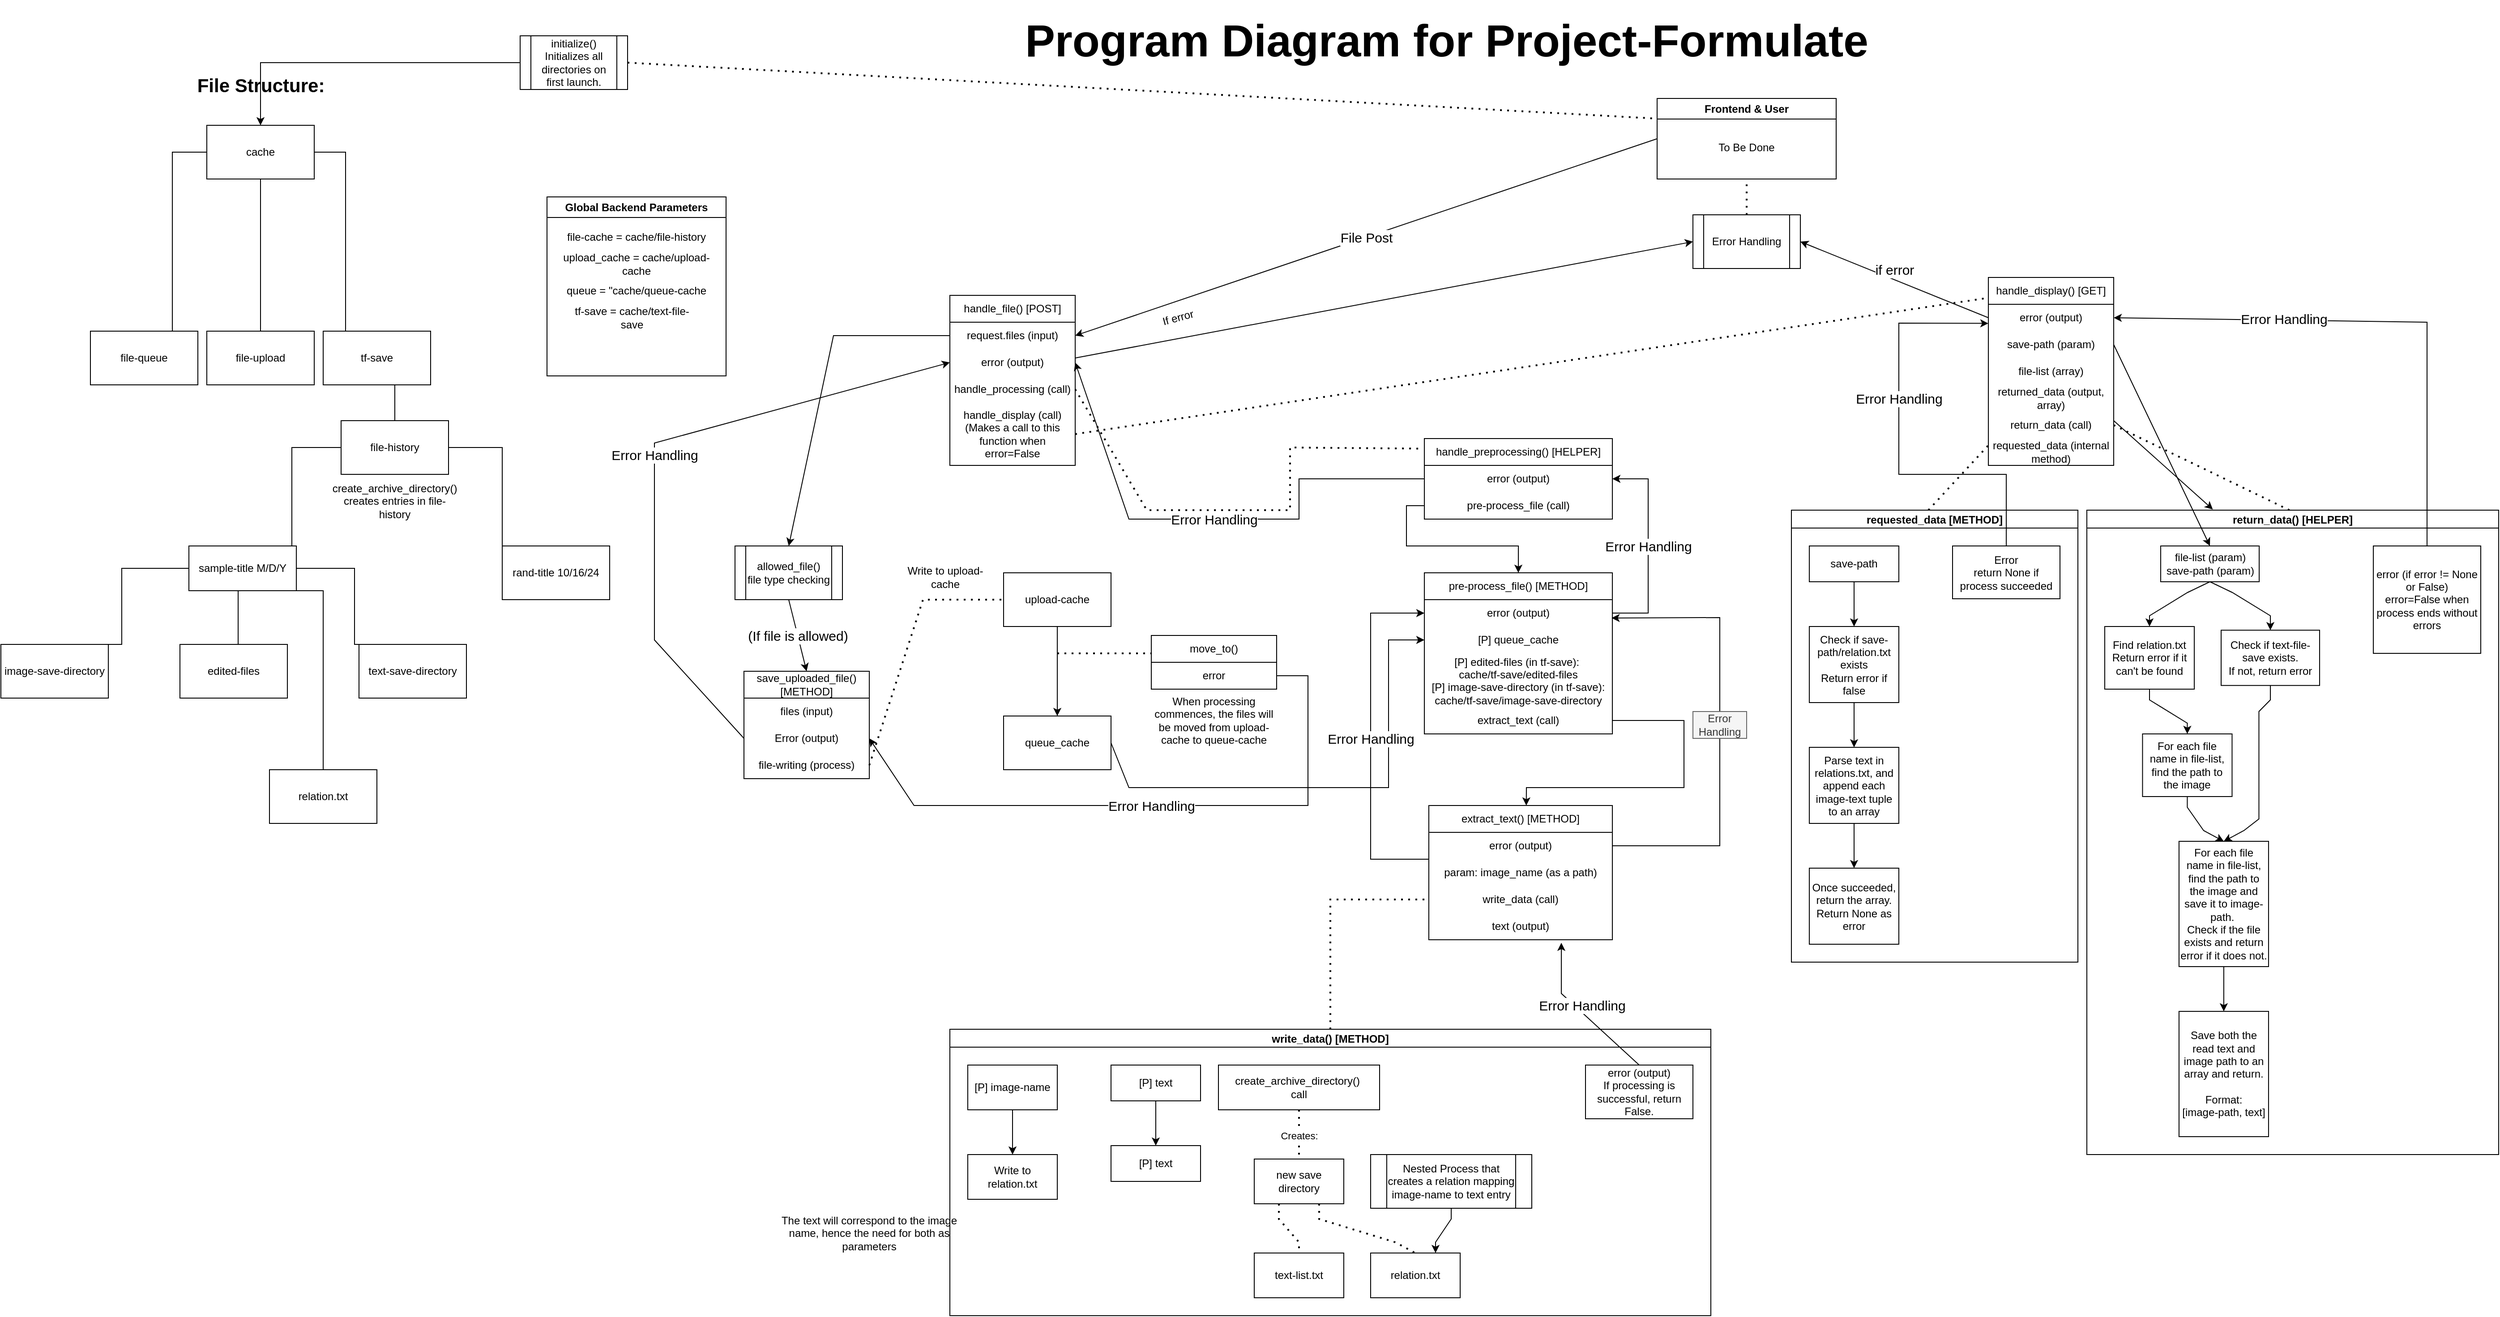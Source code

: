<mxfile version="24.7.17">
  <diagram name="Page-1" id="OKoSd6tLzu933onekmis">
    <mxGraphModel dx="2897" dy="659" grid="1" gridSize="10" guides="1" tooltips="1" connect="1" arrows="1" fold="1" page="1" pageScale="1" pageWidth="1920" pageHeight="1200" math="0" shadow="0">
      <root>
        <mxCell id="0" />
        <mxCell id="1" parent="0" />
        <mxCell id="W87RI8gLV-Hc2PDUYZC1-2" value="handle_file() [POST]" style="swimlane;fontStyle=0;childLayout=stackLayout;horizontal=1;startSize=30;horizontalStack=0;resizeParent=1;resizeParentMax=0;resizeLast=0;collapsible=1;marginBottom=0;whiteSpace=wrap;html=1;" parent="1" vertex="1">
          <mxGeometry x="520" y="370" width="140" height="190" as="geometry" />
        </mxCell>
        <mxCell id="W87RI8gLV-Hc2PDUYZC1-3" value="request.files (input)" style="text;strokeColor=none;fillColor=none;align=center;verticalAlign=middle;spacingLeft=4;spacingRight=4;overflow=hidden;points=[[0,0.5],[1,0.5]];portConstraint=eastwest;rotatable=0;whiteSpace=wrap;html=1;" parent="W87RI8gLV-Hc2PDUYZC1-2" vertex="1">
          <mxGeometry y="30" width="140" height="30" as="geometry" />
        </mxCell>
        <mxCell id="W87RI8gLV-Hc2PDUYZC1-4" value="error (output)" style="text;strokeColor=none;fillColor=none;align=center;verticalAlign=middle;spacingLeft=4;spacingRight=4;overflow=hidden;points=[[0,0.5],[1,0.5]];portConstraint=eastwest;rotatable=0;whiteSpace=wrap;html=1;" parent="W87RI8gLV-Hc2PDUYZC1-2" vertex="1">
          <mxGeometry y="60" width="140" height="30" as="geometry" />
        </mxCell>
        <mxCell id="W87RI8gLV-Hc2PDUYZC1-70" value="handle_processing (call)" style="text;html=1;align=center;verticalAlign=middle;whiteSpace=wrap;rounded=0;" parent="W87RI8gLV-Hc2PDUYZC1-2" vertex="1">
          <mxGeometry y="90" width="140" height="30" as="geometry" />
        </mxCell>
        <mxCell id="ZLIS8xJZUZ-bMLtUGgJW-80" value="handle_display (call)&lt;div&gt;(Makes a call to this function when error=False&lt;/div&gt;" style="text;html=1;align=center;verticalAlign=middle;whiteSpace=wrap;rounded=0;" vertex="1" parent="W87RI8gLV-Hc2PDUYZC1-2">
          <mxGeometry y="120" width="140" height="70" as="geometry" />
        </mxCell>
        <mxCell id="W87RI8gLV-Hc2PDUYZC1-22" value="Frontend &amp;amp; User" style="swimlane;whiteSpace=wrap;html=1;" parent="1" vertex="1">
          <mxGeometry x="1310" y="150" width="200" height="90" as="geometry" />
        </mxCell>
        <mxCell id="W87RI8gLV-Hc2PDUYZC1-25" value="To Be Done" style="text;html=1;align=center;verticalAlign=middle;whiteSpace=wrap;rounded=0;" parent="W87RI8gLV-Hc2PDUYZC1-22" vertex="1">
          <mxGeometry x="20" y="40" width="160" height="30" as="geometry" />
        </mxCell>
        <mxCell id="W87RI8gLV-Hc2PDUYZC1-28" value="save_uploaded_file() [METHOD]" style="swimlane;fontStyle=0;childLayout=stackLayout;horizontal=1;startSize=30;horizontalStack=0;resizeParent=1;resizeParentMax=0;resizeLast=0;collapsible=1;marginBottom=0;whiteSpace=wrap;html=1;" parent="1" vertex="1">
          <mxGeometry x="290" y="790" width="140" height="120" as="geometry" />
        </mxCell>
        <mxCell id="W87RI8gLV-Hc2PDUYZC1-29" value="files (input)" style="text;strokeColor=none;fillColor=none;align=center;verticalAlign=middle;spacingLeft=4;spacingRight=4;overflow=hidden;points=[[0,0.5],[1,0.5]];portConstraint=eastwest;rotatable=0;whiteSpace=wrap;html=1;" parent="W87RI8gLV-Hc2PDUYZC1-28" vertex="1">
          <mxGeometry y="30" width="140" height="30" as="geometry" />
        </mxCell>
        <mxCell id="W87RI8gLV-Hc2PDUYZC1-62" value="Error (output)" style="text;html=1;align=center;verticalAlign=middle;whiteSpace=wrap;rounded=0;" parent="W87RI8gLV-Hc2PDUYZC1-28" vertex="1">
          <mxGeometry y="60" width="140" height="30" as="geometry" />
        </mxCell>
        <mxCell id="W87RI8gLV-Hc2PDUYZC1-63" value="file-writing (process)" style="text;html=1;align=center;verticalAlign=middle;whiteSpace=wrap;rounded=0;" parent="W87RI8gLV-Hc2PDUYZC1-28" vertex="1">
          <mxGeometry y="90" width="140" height="30" as="geometry" />
        </mxCell>
        <mxCell id="W87RI8gLV-Hc2PDUYZC1-38" value="Global Backend Parameters" style="swimlane;whiteSpace=wrap;html=1;" parent="1" vertex="1">
          <mxGeometry x="70" y="260" width="200" height="200" as="geometry" />
        </mxCell>
        <mxCell id="W87RI8gLV-Hc2PDUYZC1-39" value="file-cache = cache/file-history" style="text;html=1;align=center;verticalAlign=middle;whiteSpace=wrap;rounded=0;" parent="W87RI8gLV-Hc2PDUYZC1-38" vertex="1">
          <mxGeometry x="20" y="30" width="160" height="30" as="geometry" />
        </mxCell>
        <mxCell id="W87RI8gLV-Hc2PDUYZC1-40" value="upload_cache = cache/upload-cache" style="text;html=1;align=center;verticalAlign=middle;whiteSpace=wrap;rounded=0;" parent="W87RI8gLV-Hc2PDUYZC1-38" vertex="1">
          <mxGeometry x="10" y="60" width="180" height="30" as="geometry" />
        </mxCell>
        <mxCell id="W87RI8gLV-Hc2PDUYZC1-41" value="queue = &quot;cache/queue-cache" style="text;html=1;align=center;verticalAlign=middle;whiteSpace=wrap;rounded=0;" parent="W87RI8gLV-Hc2PDUYZC1-38" vertex="1">
          <mxGeometry x="20" y="90" width="160" height="30" as="geometry" />
        </mxCell>
        <mxCell id="W87RI8gLV-Hc2PDUYZC1-42" value="tf-save = cache/text-file-save" style="text;html=1;align=center;verticalAlign=middle;whiteSpace=wrap;rounded=0;" parent="W87RI8gLV-Hc2PDUYZC1-38" vertex="1">
          <mxGeometry x="20" y="120" width="150" height="30" as="geometry" />
        </mxCell>
        <mxCell id="W87RI8gLV-Hc2PDUYZC1-49" value="Error Handling" style="shape=process;whiteSpace=wrap;html=1;backgroundOutline=1;" parent="1" vertex="1">
          <mxGeometry x="1350" y="280" width="120" height="60" as="geometry" />
        </mxCell>
        <mxCell id="W87RI8gLV-Hc2PDUYZC1-53" value="" style="endArrow=none;dashed=1;html=1;dashPattern=1 3;strokeWidth=2;rounded=0;exitX=0.5;exitY=0;exitDx=0;exitDy=0;entryX=0.5;entryY=1;entryDx=0;entryDy=0;" parent="1" source="W87RI8gLV-Hc2PDUYZC1-49" edge="1" target="W87RI8gLV-Hc2PDUYZC1-22">
          <mxGeometry width="50" height="50" relative="1" as="geometry">
            <mxPoint x="550" y="350" as="sourcePoint" />
            <mxPoint x="555" y="290" as="targetPoint" />
          </mxGeometry>
        </mxCell>
        <UserObject label="upload-cache" treeRoot="1" id="W87RI8gLV-Hc2PDUYZC1-59">
          <mxCell style="whiteSpace=wrap;html=1;align=center;treeFolding=1;treeMoving=1;newEdgeStyle={&quot;edgeStyle&quot;:&quot;elbowEdgeStyle&quot;,&quot;startArrow&quot;:&quot;none&quot;,&quot;endArrow&quot;:&quot;none&quot;};" parent="1" vertex="1">
            <mxGeometry x="580" y="680" width="120" height="60" as="geometry" />
          </mxCell>
        </UserObject>
        <mxCell id="W87RI8gLV-Hc2PDUYZC1-65" value="" style="endArrow=none;dashed=1;html=1;dashPattern=1 3;strokeWidth=2;rounded=0;exitX=1;exitY=0.5;exitDx=0;exitDy=0;entryX=0;entryY=0.5;entryDx=0;entryDy=0;" parent="1" source="W87RI8gLV-Hc2PDUYZC1-63" target="W87RI8gLV-Hc2PDUYZC1-59" edge="1">
          <mxGeometry width="50" height="50" relative="1" as="geometry">
            <mxPoint x="490" y="630" as="sourcePoint" />
            <mxPoint x="540" y="580" as="targetPoint" />
            <Array as="points">
              <mxPoint x="490" y="710" />
            </Array>
          </mxGeometry>
        </mxCell>
        <mxCell id="W87RI8gLV-Hc2PDUYZC1-67" value="" style="endArrow=classic;html=1;rounded=0;entryX=0;entryY=0.5;entryDx=0;entryDy=0;exitX=0;exitY=0.5;exitDx=0;exitDy=0;" parent="1" source="W87RI8gLV-Hc2PDUYZC1-62" target="W87RI8gLV-Hc2PDUYZC1-4" edge="1">
          <mxGeometry relative="1" as="geometry">
            <mxPoint x="120" y="770" as="sourcePoint" />
            <mxPoint x="280" y="770" as="targetPoint" />
            <Array as="points">
              <mxPoint x="190" y="755" />
              <mxPoint x="190" y="650" />
              <mxPoint x="190" y="535" />
            </Array>
          </mxGeometry>
        </mxCell>
        <mxCell id="W87RI8gLV-Hc2PDUYZC1-68" value="&lt;font style=&quot;font-size: 15px;&quot;&gt;Error Handling&lt;/font&gt;" style="edgeLabel;resizable=0;html=1;;align=center;verticalAlign=middle;" parent="W87RI8gLV-Hc2PDUYZC1-67" connectable="0" vertex="1">
          <mxGeometry relative="1" as="geometry" />
        </mxCell>
        <mxCell id="W87RI8gLV-Hc2PDUYZC1-71" value="" style="endArrow=none;dashed=1;html=1;dashPattern=1 3;strokeWidth=2;rounded=0;entryX=0;entryY=0.25;entryDx=0;entryDy=0;exitX=1;exitY=0.5;exitDx=0;exitDy=0;" parent="1" source="W87RI8gLV-Hc2PDUYZC1-72" target="W87RI8gLV-Hc2PDUYZC1-22" edge="1">
          <mxGeometry width="50" height="50" relative="1" as="geometry">
            <mxPoint x="340" y="190" as="sourcePoint" />
            <mxPoint x="455" y="170" as="targetPoint" />
          </mxGeometry>
        </mxCell>
        <mxCell id="ZLIS8xJZUZ-bMLtUGgJW-4" style="edgeStyle=orthogonalEdgeStyle;rounded=0;orthogonalLoop=1;jettySize=auto;html=1;exitX=0;exitY=0.5;exitDx=0;exitDy=0;entryX=0.5;entryY=0;entryDx=0;entryDy=0;" edge="1" parent="1" source="W87RI8gLV-Hc2PDUYZC1-72" target="oHJjCsBVPUf1ZacrA_TA-82">
          <mxGeometry relative="1" as="geometry" />
        </mxCell>
        <mxCell id="W87RI8gLV-Hc2PDUYZC1-72" value="initialize()&lt;div&gt;Initializes all directories on first launch.&lt;/div&gt;" style="shape=process;whiteSpace=wrap;html=1;backgroundOutline=1;" parent="1" vertex="1">
          <mxGeometry x="40" y="80" width="120" height="60" as="geometry" />
        </mxCell>
        <mxCell id="oHJjCsBVPUf1ZacrA_TA-1" value="allowed_file()&lt;div&gt;file type checking&lt;/div&gt;" style="shape=process;whiteSpace=wrap;html=1;backgroundOutline=1;" parent="1" vertex="1">
          <mxGeometry x="280" y="650" width="120" height="60" as="geometry" />
        </mxCell>
        <mxCell id="oHJjCsBVPUf1ZacrA_TA-2" value="" style="endArrow=classic;html=1;rounded=0;exitX=0.5;exitY=1;exitDx=0;exitDy=0;entryX=0.5;entryY=0;entryDx=0;entryDy=0;" parent="1" source="oHJjCsBVPUf1ZacrA_TA-1" target="W87RI8gLV-Hc2PDUYZC1-28" edge="1">
          <mxGeometry relative="1" as="geometry">
            <mxPoint x="310" y="740" as="sourcePoint" />
            <mxPoint x="410" y="740" as="targetPoint" />
          </mxGeometry>
        </mxCell>
        <mxCell id="oHJjCsBVPUf1ZacrA_TA-3" value="&lt;font style=&quot;font-size: 15px;&quot;&gt;(If file is allowed)&lt;/font&gt;" style="edgeLabel;resizable=0;html=1;;align=center;verticalAlign=middle;" parent="oHJjCsBVPUf1ZacrA_TA-2" connectable="0" vertex="1">
          <mxGeometry relative="1" as="geometry" />
        </mxCell>
        <mxCell id="oHJjCsBVPUf1ZacrA_TA-5" value="Write to upload-cache" style="text;html=1;align=center;verticalAlign=middle;whiteSpace=wrap;rounded=0;" parent="1" vertex="1">
          <mxGeometry x="460" y="670" width="110" height="30" as="geometry" />
        </mxCell>
        <UserObject label="queue_cache" treeRoot="1" id="oHJjCsBVPUf1ZacrA_TA-15">
          <mxCell style="whiteSpace=wrap;html=1;align=center;treeFolding=1;treeMoving=1;newEdgeStyle={&quot;edgeStyle&quot;:&quot;elbowEdgeStyle&quot;,&quot;startArrow&quot;:&quot;none&quot;,&quot;endArrow&quot;:&quot;none&quot;};" parent="1" vertex="1">
            <mxGeometry x="580" y="840" width="120" height="60" as="geometry" />
          </mxCell>
        </UserObject>
        <mxCell id="oHJjCsBVPUf1ZacrA_TA-18" value="When processing commences, the files will be moved from upload-cache to queue-cache" style="text;html=1;align=center;verticalAlign=middle;whiteSpace=wrap;rounded=0;" parent="1" vertex="1">
          <mxGeometry x="740" y="830" width="150" height="30" as="geometry" />
        </mxCell>
        <mxCell id="oHJjCsBVPUf1ZacrA_TA-21" value="" style="endArrow=classic;html=1;rounded=0;entryX=0.5;entryY=0;entryDx=0;entryDy=0;exitX=0.5;exitY=1;exitDx=0;exitDy=0;" parent="1" source="W87RI8gLV-Hc2PDUYZC1-59" target="oHJjCsBVPUf1ZacrA_TA-15" edge="1">
          <mxGeometry width="50" height="50" relative="1" as="geometry">
            <mxPoint x="540" y="810" as="sourcePoint" />
            <mxPoint x="590" y="760" as="targetPoint" />
          </mxGeometry>
        </mxCell>
        <mxCell id="oHJjCsBVPUf1ZacrA_TA-22" value="move_to()" style="swimlane;fontStyle=0;childLayout=stackLayout;horizontal=1;startSize=30;horizontalStack=0;resizeParent=1;resizeParentMax=0;resizeLast=0;collapsible=1;marginBottom=0;whiteSpace=wrap;html=1;" parent="1" vertex="1">
          <mxGeometry x="745" y="750" width="140" height="60" as="geometry" />
        </mxCell>
        <mxCell id="oHJjCsBVPUf1ZacrA_TA-23" value="error" style="text;strokeColor=none;fillColor=none;align=center;verticalAlign=middle;spacingLeft=4;spacingRight=4;overflow=hidden;points=[[0,0.5],[1,0.5]];portConstraint=eastwest;rotatable=0;whiteSpace=wrap;html=1;" parent="oHJjCsBVPUf1ZacrA_TA-22" vertex="1">
          <mxGeometry y="30" width="140" height="30" as="geometry" />
        </mxCell>
        <mxCell id="oHJjCsBVPUf1ZacrA_TA-30" value="" style="endArrow=none;dashed=1;html=1;dashPattern=1 3;strokeWidth=2;rounded=0;entryX=0;entryY=0.5;entryDx=0;entryDy=0;" parent="1" edge="1">
          <mxGeometry width="50" height="50" relative="1" as="geometry">
            <mxPoint x="640" y="770" as="sourcePoint" />
            <mxPoint x="745" y="770" as="targetPoint" />
          </mxGeometry>
        </mxCell>
        <mxCell id="oHJjCsBVPUf1ZacrA_TA-32" value="" style="endArrow=classic;html=1;rounded=0;exitX=1;exitY=0.5;exitDx=0;exitDy=0;entryX=1;entryY=0.5;entryDx=0;entryDy=0;" parent="1" source="oHJjCsBVPUf1ZacrA_TA-23" target="W87RI8gLV-Hc2PDUYZC1-62" edge="1">
          <mxGeometry relative="1" as="geometry">
            <mxPoint x="900" y="790" as="sourcePoint" />
            <mxPoint x="1000" y="790" as="targetPoint" />
            <Array as="points">
              <mxPoint x="920" y="795" />
              <mxPoint x="920" y="940" />
              <mxPoint x="480" y="940" />
            </Array>
          </mxGeometry>
        </mxCell>
        <mxCell id="oHJjCsBVPUf1ZacrA_TA-33" value="&lt;font style=&quot;font-size: 15px;&quot;&gt;Error Handling&lt;/font&gt;" style="edgeLabel;resizable=0;html=1;;align=center;verticalAlign=middle;" parent="oHJjCsBVPUf1ZacrA_TA-32" connectable="0" vertex="1">
          <mxGeometry relative="1" as="geometry" />
        </mxCell>
        <mxCell id="oHJjCsBVPUf1ZacrA_TA-35" value="handle_preprocessing() [HELPER]" style="swimlane;fontStyle=0;childLayout=stackLayout;horizontal=1;startSize=30;horizontalStack=0;resizeParent=1;resizeParentMax=0;resizeLast=0;collapsible=1;marginBottom=0;whiteSpace=wrap;html=1;" parent="1" vertex="1">
          <mxGeometry x="1050" y="530" width="210" height="90" as="geometry">
            <mxRectangle x="1050" y="530" width="220" height="30" as="alternateBounds" />
          </mxGeometry>
        </mxCell>
        <mxCell id="oHJjCsBVPUf1ZacrA_TA-36" value="error (output)" style="text;strokeColor=none;fillColor=none;align=center;verticalAlign=middle;spacingLeft=4;spacingRight=4;overflow=hidden;points=[[0,0.5],[1,0.5]];portConstraint=eastwest;rotatable=0;whiteSpace=wrap;html=1;" parent="oHJjCsBVPUf1ZacrA_TA-35" vertex="1">
          <mxGeometry y="30" width="210" height="30" as="geometry" />
        </mxCell>
        <mxCell id="oHJjCsBVPUf1ZacrA_TA-37" value="pre-process_file (call)" style="text;strokeColor=none;fillColor=none;align=center;verticalAlign=middle;spacingLeft=4;spacingRight=4;overflow=hidden;points=[[0,0.5],[1,0.5]];portConstraint=eastwest;rotatable=0;whiteSpace=wrap;html=1;" parent="oHJjCsBVPUf1ZacrA_TA-35" vertex="1">
          <mxGeometry y="60" width="210" height="30" as="geometry" />
        </mxCell>
        <mxCell id="oHJjCsBVPUf1ZacrA_TA-39" value="" style="endArrow=none;dashed=1;html=1;dashPattern=1 3;strokeWidth=2;rounded=0;exitX=1;exitY=0.5;exitDx=0;exitDy=0;entryX=-0.01;entryY=0.125;entryDx=0;entryDy=0;entryPerimeter=0;" parent="1" source="W87RI8gLV-Hc2PDUYZC1-70" target="oHJjCsBVPUf1ZacrA_TA-35" edge="1">
          <mxGeometry width="50" height="50" relative="1" as="geometry">
            <mxPoint x="770" y="660" as="sourcePoint" />
            <mxPoint x="820" y="610" as="targetPoint" />
            <Array as="points">
              <mxPoint x="740" y="610" />
              <mxPoint x="900" y="610" />
              <mxPoint x="900" y="540" />
            </Array>
          </mxGeometry>
        </mxCell>
        <mxCell id="oHJjCsBVPUf1ZacrA_TA-40" value="\" style="endArrow=classic;html=1;rounded=0;exitX=0;exitY=0.5;exitDx=0;exitDy=0;entryX=1;entryY=0.5;entryDx=0;entryDy=0;" parent="1" source="oHJjCsBVPUf1ZacrA_TA-36" target="W87RI8gLV-Hc2PDUYZC1-4" edge="1">
          <mxGeometry relative="1" as="geometry">
            <mxPoint x="920" y="490" as="sourcePoint" />
            <mxPoint x="579" y="492" as="targetPoint" />
            <Array as="points">
              <mxPoint x="910" y="575" />
              <mxPoint x="910" y="620" />
              <mxPoint x="720" y="620" />
            </Array>
          </mxGeometry>
        </mxCell>
        <mxCell id="oHJjCsBVPUf1ZacrA_TA-41" value="&lt;font style=&quot;font-size: 15px;&quot;&gt;Error Handling&lt;/font&gt;" style="edgeLabel;resizable=0;html=1;;align=center;verticalAlign=middle;" parent="oHJjCsBVPUf1ZacrA_TA-40" connectable="0" vertex="1">
          <mxGeometry relative="1" as="geometry" />
        </mxCell>
        <mxCell id="oHJjCsBVPUf1ZacrA_TA-42" value="pre-process_file() [METHOD]" style="swimlane;fontStyle=0;childLayout=stackLayout;horizontal=1;startSize=30;horizontalStack=0;resizeParent=1;resizeParentMax=0;resizeLast=0;collapsible=1;marginBottom=0;whiteSpace=wrap;html=1;" parent="1" vertex="1">
          <mxGeometry x="1050" y="680" width="210" height="180" as="geometry" />
        </mxCell>
        <mxCell id="oHJjCsBVPUf1ZacrA_TA-43" value="error (output)" style="text;strokeColor=none;fillColor=none;align=center;verticalAlign=middle;spacingLeft=4;spacingRight=4;overflow=hidden;points=[[0,0.5],[1,0.5]];portConstraint=eastwest;rotatable=0;whiteSpace=wrap;html=1;" parent="oHJjCsBVPUf1ZacrA_TA-42" vertex="1">
          <mxGeometry y="30" width="210" height="30" as="geometry" />
        </mxCell>
        <mxCell id="oHJjCsBVPUf1ZacrA_TA-44" value="[P] queue_cache" style="text;strokeColor=none;fillColor=none;align=center;verticalAlign=middle;spacingLeft=4;spacingRight=4;overflow=hidden;points=[[0,0.5],[1,0.5]];portConstraint=eastwest;rotatable=0;whiteSpace=wrap;html=1;" parent="oHJjCsBVPUf1ZacrA_TA-42" vertex="1">
          <mxGeometry y="60" width="210" height="30" as="geometry" />
        </mxCell>
        <mxCell id="oHJjCsBVPUf1ZacrA_TA-45" value="[P] edited-files (in tf-save):&amp;nbsp;&lt;div&gt;cache/tf-save/edited-files&lt;/div&gt;" style="text;strokeColor=none;fillColor=none;align=center;verticalAlign=middle;spacingLeft=4;spacingRight=4;overflow=hidden;points=[[0,0.5],[1,0.5]];portConstraint=eastwest;rotatable=0;whiteSpace=wrap;html=1;" parent="oHJjCsBVPUf1ZacrA_TA-42" vertex="1">
          <mxGeometry y="90" width="210" height="30" as="geometry" />
        </mxCell>
        <mxCell id="oHJjCsBVPUf1ZacrA_TA-46" value="[P] image-save-directory (in tf-save): cache/tf-save/image-save-directory" style="text;html=1;align=center;verticalAlign=middle;whiteSpace=wrap;rounded=0;" parent="oHJjCsBVPUf1ZacrA_TA-42" vertex="1">
          <mxGeometry y="120" width="210" height="30" as="geometry" />
        </mxCell>
        <mxCell id="oHJjCsBVPUf1ZacrA_TA-94" value="extract_text (call)" style="text;html=1;align=center;verticalAlign=middle;whiteSpace=wrap;rounded=0;" parent="oHJjCsBVPUf1ZacrA_TA-42" vertex="1">
          <mxGeometry y="150" width="210" height="30" as="geometry" />
        </mxCell>
        <mxCell id="oHJjCsBVPUf1ZacrA_TA-48" value="" style="endArrow=classic;html=1;rounded=0;exitX=1;exitY=0.5;exitDx=0;exitDy=0;entryX=1;entryY=0.5;entryDx=0;entryDy=0;" parent="1" source="oHJjCsBVPUf1ZacrA_TA-43" target="oHJjCsBVPUf1ZacrA_TA-36" edge="1">
          <mxGeometry relative="1" as="geometry">
            <mxPoint x="1280" y="730" as="sourcePoint" />
            <mxPoint x="1380" y="730" as="targetPoint" />
            <Array as="points">
              <mxPoint x="1300" y="725" />
              <mxPoint x="1300" y="575" />
            </Array>
          </mxGeometry>
        </mxCell>
        <mxCell id="oHJjCsBVPUf1ZacrA_TA-49" value="&lt;font style=&quot;font-size: 15px;&quot;&gt;Error Handling&lt;/font&gt;" style="edgeLabel;resizable=0;html=1;;align=center;verticalAlign=middle;" parent="oHJjCsBVPUf1ZacrA_TA-48" connectable="0" vertex="1">
          <mxGeometry relative="1" as="geometry" />
        </mxCell>
        <mxCell id="oHJjCsBVPUf1ZacrA_TA-51" style="edgeStyle=orthogonalEdgeStyle;rounded=0;orthogonalLoop=1;jettySize=auto;html=1;entryX=0.5;entryY=0;entryDx=0;entryDy=0;" parent="1" source="oHJjCsBVPUf1ZacrA_TA-37" target="oHJjCsBVPUf1ZacrA_TA-42" edge="1">
          <mxGeometry relative="1" as="geometry" />
        </mxCell>
        <mxCell id="oHJjCsBVPUf1ZacrA_TA-71" style="edgeStyle=elbowEdgeStyle;rounded=0;orthogonalLoop=1;jettySize=auto;html=1;startArrow=none;endArrow=none;entryX=0.5;entryY=0;entryDx=0;entryDy=0;" parent="1" source="oHJjCsBVPUf1ZacrA_TA-53" target="oHJjCsBVPUf1ZacrA_TA-70" edge="1">
          <mxGeometry relative="1" as="geometry" />
        </mxCell>
        <UserObject label="tf-save" treeRoot="1" id="oHJjCsBVPUf1ZacrA_TA-53">
          <mxCell style="whiteSpace=wrap;html=1;align=center;treeFolding=1;treeMoving=1;newEdgeStyle={&quot;edgeStyle&quot;:&quot;elbowEdgeStyle&quot;,&quot;startArrow&quot;:&quot;none&quot;,&quot;endArrow&quot;:&quot;none&quot;};" parent="1" vertex="1">
            <mxGeometry x="-180" y="410" width="120" height="60" as="geometry" />
          </mxCell>
        </UserObject>
        <mxCell id="oHJjCsBVPUf1ZacrA_TA-75" style="edgeStyle=elbowEdgeStyle;rounded=0;orthogonalLoop=1;jettySize=auto;html=1;startArrow=none;endArrow=none;entryX=0.5;entryY=0;entryDx=0;entryDy=0;" parent="1" source="oHJjCsBVPUf1ZacrA_TA-70" target="oHJjCsBVPUf1ZacrA_TA-73" edge="1">
          <mxGeometry relative="1" as="geometry" />
        </mxCell>
        <mxCell id="oHJjCsBVPUf1ZacrA_TA-76" style="edgeStyle=elbowEdgeStyle;rounded=0;orthogonalLoop=1;jettySize=auto;html=1;startArrow=none;endArrow=none;entryX=0.5;entryY=0;entryDx=0;entryDy=0;" parent="1" source="oHJjCsBVPUf1ZacrA_TA-70" target="oHJjCsBVPUf1ZacrA_TA-72" edge="1">
          <mxGeometry relative="1" as="geometry" />
        </mxCell>
        <UserObject label="file-history" treeRoot="1" id="oHJjCsBVPUf1ZacrA_TA-70">
          <mxCell style="whiteSpace=wrap;html=1;align=center;treeFolding=1;treeMoving=1;newEdgeStyle={&quot;edgeStyle&quot;:&quot;elbowEdgeStyle&quot;,&quot;startArrow&quot;:&quot;none&quot;,&quot;endArrow&quot;:&quot;none&quot;};" parent="1" vertex="1">
            <mxGeometry x="-160" y="510" width="120" height="60" as="geometry" />
          </mxCell>
        </UserObject>
        <UserObject label="rand-title 10/16/24" treeRoot="1" id="oHJjCsBVPUf1ZacrA_TA-72">
          <mxCell style="whiteSpace=wrap;html=1;align=center;treeFolding=1;treeMoving=1;newEdgeStyle={&quot;edgeStyle&quot;:&quot;elbowEdgeStyle&quot;,&quot;startArrow&quot;:&quot;none&quot;,&quot;endArrow&quot;:&quot;none&quot;};" parent="1" vertex="1">
            <mxGeometry x="20" y="650" width="120" height="60" as="geometry" />
          </mxCell>
        </UserObject>
        <mxCell id="oHJjCsBVPUf1ZacrA_TA-79" style="edgeStyle=elbowEdgeStyle;rounded=0;orthogonalLoop=1;jettySize=auto;html=1;startArrow=none;endArrow=none;exitX=0.5;exitY=1;exitDx=0;exitDy=0;entryX=0.5;entryY=0;entryDx=0;entryDy=0;" parent="1" source="oHJjCsBVPUf1ZacrA_TA-73" target="oHJjCsBVPUf1ZacrA_TA-74" edge="1">
          <mxGeometry relative="1" as="geometry" />
        </mxCell>
        <mxCell id="oHJjCsBVPUf1ZacrA_TA-80" style="edgeStyle=elbowEdgeStyle;rounded=0;orthogonalLoop=1;jettySize=auto;html=1;startArrow=none;endArrow=none;entryX=0.5;entryY=0;entryDx=0;entryDy=0;" parent="1" source="oHJjCsBVPUf1ZacrA_TA-73" target="oHJjCsBVPUf1ZacrA_TA-77" edge="1">
          <mxGeometry relative="1" as="geometry" />
        </mxCell>
        <mxCell id="oHJjCsBVPUf1ZacrA_TA-81" style="edgeStyle=elbowEdgeStyle;rounded=0;orthogonalLoop=1;jettySize=auto;html=1;startArrow=none;endArrow=none;entryX=0.5;entryY=0;entryDx=0;entryDy=0;" parent="1" source="oHJjCsBVPUf1ZacrA_TA-73" target="oHJjCsBVPUf1ZacrA_TA-78" edge="1">
          <mxGeometry relative="1" as="geometry" />
        </mxCell>
        <mxCell id="ZLIS8xJZUZ-bMLtUGgJW-173" style="edgeStyle=elbowEdgeStyle;rounded=0;orthogonalLoop=1;jettySize=auto;html=1;startArrow=none;endArrow=none;exitX=0.75;exitY=1;exitDx=0;exitDy=0;entryX=0.5;entryY=0;entryDx=0;entryDy=0;" edge="1" parent="1" source="oHJjCsBVPUf1ZacrA_TA-73" target="ZLIS8xJZUZ-bMLtUGgJW-172">
          <mxGeometry relative="1" as="geometry">
            <Array as="points">
              <mxPoint x="-180" y="740" />
            </Array>
          </mxGeometry>
        </mxCell>
        <UserObject label="sample-title M/D/Y" treeRoot="1" id="oHJjCsBVPUf1ZacrA_TA-73">
          <mxCell style="whiteSpace=wrap;html=1;align=center;treeFolding=1;treeMoving=1;newEdgeStyle={&quot;edgeStyle&quot;:&quot;elbowEdgeStyle&quot;,&quot;startArrow&quot;:&quot;none&quot;,&quot;endArrow&quot;:&quot;none&quot;};" parent="1" vertex="1">
            <mxGeometry x="-330" y="650" width="120" height="50" as="geometry" />
          </mxCell>
        </UserObject>
        <UserObject label="edited-files" treeRoot="1" id="oHJjCsBVPUf1ZacrA_TA-74">
          <mxCell style="whiteSpace=wrap;html=1;align=center;treeFolding=1;treeMoving=1;newEdgeStyle={&quot;edgeStyle&quot;:&quot;elbowEdgeStyle&quot;,&quot;startArrow&quot;:&quot;none&quot;,&quot;endArrow&quot;:&quot;none&quot;};" parent="1" vertex="1">
            <mxGeometry x="-340" y="760" width="120" height="60" as="geometry" />
          </mxCell>
        </UserObject>
        <UserObject label="image-save-directory" treeRoot="1" id="oHJjCsBVPUf1ZacrA_TA-77">
          <mxCell style="whiteSpace=wrap;html=1;align=center;treeFolding=1;treeMoving=1;newEdgeStyle={&quot;edgeStyle&quot;:&quot;elbowEdgeStyle&quot;,&quot;startArrow&quot;:&quot;none&quot;,&quot;endArrow&quot;:&quot;none&quot;};" parent="1" vertex="1">
            <mxGeometry x="-540" y="760" width="120" height="60" as="geometry" />
          </mxCell>
        </UserObject>
        <UserObject label="text-save-directory" treeRoot="1" id="oHJjCsBVPUf1ZacrA_TA-78">
          <mxCell style="whiteSpace=wrap;html=1;align=center;treeFolding=1;treeMoving=1;newEdgeStyle={&quot;edgeStyle&quot;:&quot;elbowEdgeStyle&quot;,&quot;startArrow&quot;:&quot;none&quot;,&quot;endArrow&quot;:&quot;none&quot;};" parent="1" vertex="1">
            <mxGeometry x="-140" y="760" width="120" height="60" as="geometry" />
          </mxCell>
        </UserObject>
        <mxCell id="oHJjCsBVPUf1ZacrA_TA-83" style="edgeStyle=elbowEdgeStyle;rounded=0;orthogonalLoop=1;jettySize=auto;html=1;startArrow=none;endArrow=none;entryX=0.5;entryY=0;entryDx=0;entryDy=0;" parent="1" source="oHJjCsBVPUf1ZacrA_TA-82" target="oHJjCsBVPUf1ZacrA_TA-53" edge="1">
          <mxGeometry relative="1" as="geometry" />
        </mxCell>
        <mxCell id="oHJjCsBVPUf1ZacrA_TA-89" style="edgeStyle=elbowEdgeStyle;rounded=0;orthogonalLoop=1;jettySize=auto;html=1;startArrow=none;endArrow=none;entryX=0.5;entryY=0;entryDx=0;entryDy=0;" parent="1" source="oHJjCsBVPUf1ZacrA_TA-82" target="oHJjCsBVPUf1ZacrA_TA-85" edge="1">
          <mxGeometry relative="1" as="geometry" />
        </mxCell>
        <UserObject label="cache" treeRoot="1" id="oHJjCsBVPUf1ZacrA_TA-82">
          <mxCell style="whiteSpace=wrap;html=1;align=center;treeFolding=1;treeMoving=1;newEdgeStyle={&quot;edgeStyle&quot;:&quot;elbowEdgeStyle&quot;,&quot;startArrow&quot;:&quot;none&quot;,&quot;endArrow&quot;:&quot;none&quot;};" parent="1" vertex="1">
            <mxGeometry x="-310" y="180" width="120" height="60" as="geometry" />
          </mxCell>
        </UserObject>
        <UserObject label="file-queue" treeRoot="1" id="oHJjCsBVPUf1ZacrA_TA-84">
          <mxCell style="whiteSpace=wrap;html=1;align=center;treeFolding=1;treeMoving=1;newEdgeStyle={&quot;edgeStyle&quot;:&quot;elbowEdgeStyle&quot;,&quot;startArrow&quot;:&quot;none&quot;,&quot;endArrow&quot;:&quot;none&quot;};" parent="1" vertex="1">
            <mxGeometry x="-440" y="410" width="120" height="60" as="geometry" />
          </mxCell>
        </UserObject>
        <UserObject label="file-upload" treeRoot="1" id="oHJjCsBVPUf1ZacrA_TA-85">
          <mxCell style="whiteSpace=wrap;html=1;align=center;treeFolding=1;treeMoving=1;newEdgeStyle={&quot;edgeStyle&quot;:&quot;elbowEdgeStyle&quot;,&quot;startArrow&quot;:&quot;none&quot;,&quot;endArrow&quot;:&quot;none&quot;};" parent="1" vertex="1">
            <mxGeometry x="-310" y="410" width="120" height="60" as="geometry" />
          </mxCell>
        </UserObject>
        <mxCell id="oHJjCsBVPUf1ZacrA_TA-88" style="edgeStyle=elbowEdgeStyle;rounded=0;orthogonalLoop=1;jettySize=auto;html=1;startArrow=none;endArrow=none;entryX=0.442;entryY=0;entryDx=0;entryDy=0;entryPerimeter=0;" parent="1" source="oHJjCsBVPUf1ZacrA_TA-82" target="oHJjCsBVPUf1ZacrA_TA-84" edge="1">
          <mxGeometry relative="1" as="geometry" />
        </mxCell>
        <mxCell id="oHJjCsBVPUf1ZacrA_TA-91" value="" style="endArrow=classic;html=1;rounded=0;exitX=1;exitY=0.5;exitDx=0;exitDy=0;entryX=0;entryY=0.5;entryDx=0;entryDy=0;" parent="1" source="oHJjCsBVPUf1ZacrA_TA-15" target="oHJjCsBVPUf1ZacrA_TA-44" edge="1">
          <mxGeometry width="50" height="50" relative="1" as="geometry">
            <mxPoint x="980" y="930" as="sourcePoint" />
            <mxPoint x="1030" y="880" as="targetPoint" />
            <Array as="points">
              <mxPoint x="720" y="920" />
              <mxPoint x="1010" y="920" />
              <mxPoint x="1010" y="755" />
            </Array>
          </mxGeometry>
        </mxCell>
        <mxCell id="oHJjCsBVPUf1ZacrA_TA-95" value="&lt;h2&gt;&lt;span style=&quot;font-size: 21px;&quot;&gt;File Structure:&lt;/span&gt;&lt;/h2&gt;" style="text;html=1;align=center;verticalAlign=middle;resizable=0;points=[];autosize=1;strokeColor=none;fillColor=none;" parent="1" vertex="1">
          <mxGeometry x="-335" y="100" width="170" height="70" as="geometry" />
        </mxCell>
        <mxCell id="oHJjCsBVPUf1ZacrA_TA-96" value="" style="endArrow=classic;html=1;rounded=0;exitX=1;exitY=0.5;exitDx=0;exitDy=0;entryX=0.531;entryY=0;entryDx=0;entryDy=0;entryPerimeter=0;" parent="1" source="oHJjCsBVPUf1ZacrA_TA-94" target="oHJjCsBVPUf1ZacrA_TA-97" edge="1">
          <mxGeometry width="50" height="50" relative="1" as="geometry">
            <mxPoint x="1290" y="900" as="sourcePoint" />
            <mxPoint x="1340" y="850" as="targetPoint" />
            <Array as="points">
              <mxPoint x="1340" y="845" />
              <mxPoint x="1340" y="920" />
              <mxPoint x="1164" y="920" />
            </Array>
          </mxGeometry>
        </mxCell>
        <mxCell id="oHJjCsBVPUf1ZacrA_TA-97" value="extract_text() [METHOD]" style="swimlane;fontStyle=0;childLayout=stackLayout;horizontal=1;startSize=30;horizontalStack=0;resizeParent=1;resizeParentMax=0;resizeLast=0;collapsible=1;marginBottom=0;whiteSpace=wrap;html=1;" parent="1" vertex="1">
          <mxGeometry x="1055" y="940" width="205" height="150" as="geometry" />
        </mxCell>
        <mxCell id="oHJjCsBVPUf1ZacrA_TA-98" value="error (output)" style="text;strokeColor=none;fillColor=none;align=center;verticalAlign=middle;spacingLeft=4;spacingRight=4;overflow=hidden;points=[[0,0.5],[1,0.5]];portConstraint=eastwest;rotatable=0;whiteSpace=wrap;html=1;" parent="oHJjCsBVPUf1ZacrA_TA-97" vertex="1">
          <mxGeometry y="30" width="205" height="30" as="geometry" />
        </mxCell>
        <mxCell id="oHJjCsBVPUf1ZacrA_TA-101" value="param: image_name (as a path)" style="text;html=1;align=center;verticalAlign=middle;whiteSpace=wrap;rounded=0;" parent="oHJjCsBVPUf1ZacrA_TA-97" vertex="1">
          <mxGeometry y="60" width="205" height="30" as="geometry" />
        </mxCell>
        <mxCell id="oHJjCsBVPUf1ZacrA_TA-99" value="write_data (call)" style="text;strokeColor=none;fillColor=none;align=center;verticalAlign=middle;spacingLeft=4;spacingRight=4;overflow=hidden;points=[[0,0.5],[1,0.5]];portConstraint=eastwest;rotatable=0;whiteSpace=wrap;html=1;" parent="oHJjCsBVPUf1ZacrA_TA-97" vertex="1">
          <mxGeometry y="90" width="205" height="30" as="geometry" />
        </mxCell>
        <mxCell id="ZLIS8xJZUZ-bMLtUGgJW-76" value="text (output)" style="text;html=1;align=center;verticalAlign=middle;whiteSpace=wrap;rounded=0;" vertex="1" parent="oHJjCsBVPUf1ZacrA_TA-97">
          <mxGeometry y="120" width="205" height="30" as="geometry" />
        </mxCell>
        <mxCell id="oHJjCsBVPUf1ZacrA_TA-105" value="&lt;h2&gt;&lt;font style=&quot;font-size: 50px;&quot;&gt;Program Diagram for Project-Formulate&lt;/font&gt;&lt;/h2&gt;" style="text;html=1;align=center;verticalAlign=middle;whiteSpace=wrap;rounded=0;" parent="1" vertex="1">
          <mxGeometry x="455" y="70" width="1240" height="30" as="geometry" />
        </mxCell>
        <mxCell id="ZLIS8xJZUZ-bMLtUGgJW-1" value="" style="endArrow=classic;html=1;rounded=0;entryX=0;entryY=0.5;entryDx=0;entryDy=0;" edge="1" parent="1" target="W87RI8gLV-Hc2PDUYZC1-49">
          <mxGeometry width="50" height="50" relative="1" as="geometry">
            <mxPoint x="660" y="440" as="sourcePoint" />
            <mxPoint x="710" y="390" as="targetPoint" />
          </mxGeometry>
        </mxCell>
        <mxCell id="ZLIS8xJZUZ-bMLtUGgJW-2" value="If error" style="text;html=1;align=center;verticalAlign=middle;whiteSpace=wrap;rounded=0;rotation=-15;" vertex="1" parent="1">
          <mxGeometry x="745" y="380" width="60" height="30" as="geometry" />
        </mxCell>
        <mxCell id="ZLIS8xJZUZ-bMLtUGgJW-6" value="" style="endArrow=classic;html=1;rounded=0;entryX=1;entryY=0.5;entryDx=0;entryDy=0;exitX=0;exitY=0.5;exitDx=0;exitDy=0;" edge="1" parent="1" source="W87RI8gLV-Hc2PDUYZC1-22" target="W87RI8gLV-Hc2PDUYZC1-3">
          <mxGeometry relative="1" as="geometry">
            <mxPoint x="660" y="260" as="sourcePoint" />
            <mxPoint x="760" y="260" as="targetPoint" />
          </mxGeometry>
        </mxCell>
        <mxCell id="ZLIS8xJZUZ-bMLtUGgJW-7" value="&lt;font style=&quot;font-size: 15px;&quot;&gt;File Post&lt;/font&gt;" style="edgeLabel;resizable=0;html=1;;align=center;verticalAlign=middle;" connectable="0" vertex="1" parent="ZLIS8xJZUZ-bMLtUGgJW-6">
          <mxGeometry relative="1" as="geometry" />
        </mxCell>
        <mxCell id="ZLIS8xJZUZ-bMLtUGgJW-10" value="" style="endArrow=classic;html=1;rounded=0;entryX=0;entryY=0.5;entryDx=0;entryDy=0;exitX=0;exitY=0;exitDx=0;exitDy=0;" edge="1" parent="1" source="oHJjCsBVPUf1ZacrA_TA-101" target="oHJjCsBVPUf1ZacrA_TA-43">
          <mxGeometry relative="1" as="geometry">
            <mxPoint x="960" y="990" as="sourcePoint" />
            <mxPoint x="1060" y="990" as="targetPoint" />
            <Array as="points">
              <mxPoint x="990" y="1000" />
              <mxPoint x="990" y="725" />
            </Array>
          </mxGeometry>
        </mxCell>
        <mxCell id="ZLIS8xJZUZ-bMLtUGgJW-11" value="&lt;font style=&quot;font-size: 15px;&quot;&gt;Error Handling&lt;/font&gt;" style="edgeLabel;resizable=0;html=1;;align=center;verticalAlign=middle;" connectable="0" vertex="1" parent="ZLIS8xJZUZ-bMLtUGgJW-10">
          <mxGeometry relative="1" as="geometry" />
        </mxCell>
        <mxCell id="ZLIS8xJZUZ-bMLtUGgJW-14" value="" style="endArrow=none;dashed=1;html=1;dashPattern=1 3;strokeWidth=2;rounded=0;entryX=0;entryY=0.5;entryDx=0;entryDy=0;exitX=0.5;exitY=0;exitDx=0;exitDy=0;" edge="1" parent="1" source="ZLIS8xJZUZ-bMLtUGgJW-15" target="oHJjCsBVPUf1ZacrA_TA-99">
          <mxGeometry width="50" height="50" relative="1" as="geometry">
            <mxPoint x="640" y="1150" as="sourcePoint" />
            <mxPoint x="1040" y="1050" as="targetPoint" />
            <Array as="points">
              <mxPoint x="945" y="1045" />
            </Array>
          </mxGeometry>
        </mxCell>
        <mxCell id="ZLIS8xJZUZ-bMLtUGgJW-15" value="write_data() [METHOD]" style="swimlane;startSize=20;horizontal=1;childLayout=flowLayout;flowOrientation=north;resizable=0;interRankCellSpacing=50;containerType=tree;fontSize=12;" vertex="1" parent="1">
          <mxGeometry x="520" y="1190" width="850" height="320" as="geometry" />
        </mxCell>
        <mxCell id="ZLIS8xJZUZ-bMLtUGgJW-16" value="[P] image-name" style="whiteSpace=wrap;html=1;" vertex="1" parent="ZLIS8xJZUZ-bMLtUGgJW-15">
          <mxGeometry x="20" y="40" width="100" height="50" as="geometry" />
        </mxCell>
        <mxCell id="ZLIS8xJZUZ-bMLtUGgJW-34" value="new save directory" style="whiteSpace=wrap;html=1;" vertex="1" parent="ZLIS8xJZUZ-bMLtUGgJW-15">
          <mxGeometry x="340" y="145" width="100" height="50" as="geometry" />
        </mxCell>
        <mxCell id="ZLIS8xJZUZ-bMLtUGgJW-40" value="error (output)&lt;div&gt;If processing is successful, return False.&lt;/div&gt;" style="rounded=0;whiteSpace=wrap;html=1;" vertex="1" parent="ZLIS8xJZUZ-bMLtUGgJW-15">
          <mxGeometry x="710" y="40" width="120" height="60" as="geometry" />
        </mxCell>
        <mxCell id="ZLIS8xJZUZ-bMLtUGgJW-58" value="" style="endArrow=none;dashed=1;html=1;dashPattern=1 3;strokeWidth=2;rounded=0;entryX=0.5;entryY=0;entryDx=0;entryDy=0;noEdgeStyle=1;orthogonal=1;" edge="1" target="ZLIS8xJZUZ-bMLtUGgJW-34" source="ZLIS8xJZUZ-bMLtUGgJW-59" parent="ZLIS8xJZUZ-bMLtUGgJW-15">
          <mxGeometry width="50" height="50" relative="1" as="geometry">
            <mxPoint x="3320" y="5660" as="sourcePoint" />
            <mxPoint x="3200" y="5670" as="targetPoint" />
            <Array as="points">
              <mxPoint x="390" y="102" />
              <mxPoint x="390" y="128" />
            </Array>
          </mxGeometry>
        </mxCell>
        <mxCell id="ZLIS8xJZUZ-bMLtUGgJW-174" value="Creates:" style="edgeLabel;html=1;align=center;verticalAlign=middle;resizable=0;points=[];" vertex="1" connectable="0" parent="ZLIS8xJZUZ-bMLtUGgJW-58">
          <mxGeometry x="0.03" relative="1" as="geometry">
            <mxPoint as="offset" />
          </mxGeometry>
        </mxCell>
        <mxCell id="ZLIS8xJZUZ-bMLtUGgJW-59" value="create_archive_directory()&amp;nbsp;&lt;div&gt;call&lt;/div&gt;" style="whiteSpace=wrap;html=1;" vertex="1" parent="ZLIS8xJZUZ-bMLtUGgJW-15">
          <mxGeometry x="300" y="40" width="180" height="50" as="geometry" />
        </mxCell>
        <mxCell id="ZLIS8xJZUZ-bMLtUGgJW-67" value="[P] text" style="whiteSpace=wrap;html=1;" vertex="1" parent="ZLIS8xJZUZ-bMLtUGgJW-15">
          <mxGeometry x="180" y="40" width="100" height="40" as="geometry" />
        </mxCell>
        <mxCell id="ZLIS8xJZUZ-bMLtUGgJW-166" style="edgeStyle=orthogonalEdgeStyle;rounded=0;orthogonalLoop=1;jettySize=auto;html=1;exitX=0.5;exitY=1;exitDx=0;exitDy=0;" edge="1" parent="ZLIS8xJZUZ-bMLtUGgJW-15" source="ZLIS8xJZUZ-bMLtUGgJW-34" target="ZLIS8xJZUZ-bMLtUGgJW-34">
          <mxGeometry relative="1" as="geometry" />
        </mxCell>
        <mxCell id="ZLIS8xJZUZ-bMLtUGgJW-168" value="" style="endArrow=none;dashed=1;html=1;dashPattern=1 3;strokeWidth=2;rounded=0;entryX=0.5;entryY=0;entryDx=0;entryDy=0;noEdgeStyle=1;orthogonal=1;" edge="1" target="ZLIS8xJZUZ-bMLtUGgJW-169" source="ZLIS8xJZUZ-bMLtUGgJW-34" parent="ZLIS8xJZUZ-bMLtUGgJW-15">
          <mxGeometry width="50" height="50" relative="1" as="geometry">
            <mxPoint x="1550" y="2620" as="sourcePoint" />
            <mxPoint x="3760" y="6840" as="targetPoint" />
            <Array as="points">
              <mxPoint x="412.5" y="212" />
              <mxPoint x="497.5" y="238" />
            </Array>
          </mxGeometry>
        </mxCell>
        <mxCell id="ZLIS8xJZUZ-bMLtUGgJW-169" value="relation.txt" style="whiteSpace=wrap;html=1;" vertex="1" parent="ZLIS8xJZUZ-bMLtUGgJW-15">
          <mxGeometry x="470" y="250" width="100" height="50" as="geometry" />
        </mxCell>
        <mxCell id="ZLIS8xJZUZ-bMLtUGgJW-170" value="" style="endArrow=none;dashed=1;html=1;dashPattern=1 3;strokeWidth=2;rounded=0;entryX=0.5;entryY=0;entryDx=0;entryDy=0;noEdgeStyle=1;orthogonal=1;" edge="1" target="ZLIS8xJZUZ-bMLtUGgJW-171" source="ZLIS8xJZUZ-bMLtUGgJW-34" parent="ZLIS8xJZUZ-bMLtUGgJW-15">
          <mxGeometry width="50" height="50" relative="1" as="geometry">
            <mxPoint x="1510" y="2640" as="sourcePoint" />
            <mxPoint x="4320" y="8010" as="targetPoint" />
            <Array as="points">
              <mxPoint x="367.5" y="212" />
              <mxPoint x="390" y="238" />
            </Array>
          </mxGeometry>
        </mxCell>
        <mxCell id="ZLIS8xJZUZ-bMLtUGgJW-171" value="text-list.txt" style="whiteSpace=wrap;html=1;" vertex="1" parent="ZLIS8xJZUZ-bMLtUGgJW-15">
          <mxGeometry x="340" y="250" width="100" height="50" as="geometry" />
        </mxCell>
        <mxCell id="ZLIS8xJZUZ-bMLtUGgJW-190" style="edgeStyle=orthogonalEdgeStyle;rounded=0;orthogonalLoop=1;jettySize=auto;html=1;exitX=0.5;exitY=1;exitDx=0;exitDy=0;noEdgeStyle=1;orthogonal=1;" edge="1" parent="ZLIS8xJZUZ-bMLtUGgJW-15" source="ZLIS8xJZUZ-bMLtUGgJW-182" target="ZLIS8xJZUZ-bMLtUGgJW-169">
          <mxGeometry relative="1" as="geometry">
            <Array as="points">
              <mxPoint x="560" y="212" />
              <mxPoint x="542.5" y="238" />
            </Array>
          </mxGeometry>
        </mxCell>
        <mxCell id="ZLIS8xJZUZ-bMLtUGgJW-182" value="Nested Process that creates a relation mapping image-name to text entry" style="shape=process;whiteSpace=wrap;html=1;backgroundOutline=1;" vertex="1" parent="ZLIS8xJZUZ-bMLtUGgJW-15">
          <mxGeometry x="470" y="140" width="180" height="60" as="geometry" />
        </mxCell>
        <mxCell id="ZLIS8xJZUZ-bMLtUGgJW-196" value="" style="edgeStyle=orthogonalEdgeStyle;rounded=0;orthogonalLoop=1;jettySize=auto;html=1;noEdgeStyle=1;orthogonal=1;" edge="1" source="ZLIS8xJZUZ-bMLtUGgJW-16" target="ZLIS8xJZUZ-bMLtUGgJW-197" parent="ZLIS8xJZUZ-bMLtUGgJW-15">
          <mxGeometry relative="1" as="geometry">
            <Array as="points">
              <mxPoint x="70" y="102" />
              <mxPoint x="70" y="128" />
            </Array>
          </mxGeometry>
        </mxCell>
        <mxCell id="ZLIS8xJZUZ-bMLtUGgJW-197" value="Write to relation.txt" style="whiteSpace=wrap;html=1;" vertex="1" parent="ZLIS8xJZUZ-bMLtUGgJW-15">
          <mxGeometry x="20" y="140" width="100" height="50" as="geometry" />
        </mxCell>
        <mxCell id="ZLIS8xJZUZ-bMLtUGgJW-198" value="" style="edgeStyle=orthogonalEdgeStyle;rounded=0;orthogonalLoop=1;jettySize=auto;html=1;noEdgeStyle=1;orthogonal=1;" edge="1" source="ZLIS8xJZUZ-bMLtUGgJW-67" target="ZLIS8xJZUZ-bMLtUGgJW-199" parent="ZLIS8xJZUZ-bMLtUGgJW-15">
          <mxGeometry relative="1" as="geometry">
            <Array as="points">
              <mxPoint x="230" y="92" />
              <mxPoint x="230" y="118" />
            </Array>
          </mxGeometry>
        </mxCell>
        <mxCell id="ZLIS8xJZUZ-bMLtUGgJW-199" value="[P] text" style="whiteSpace=wrap;html=1;" vertex="1" parent="ZLIS8xJZUZ-bMLtUGgJW-15">
          <mxGeometry x="180" y="130" width="100" height="40" as="geometry" />
        </mxCell>
        <mxCell id="ZLIS8xJZUZ-bMLtUGgJW-42" value="" style="endArrow=classic;html=1;rounded=0;entryX=0.722;entryY=1.113;entryDx=0;entryDy=0;exitX=0.5;exitY=0;exitDx=0;exitDy=0;entryPerimeter=0;" edge="1" parent="1" source="ZLIS8xJZUZ-bMLtUGgJW-40" target="ZLIS8xJZUZ-bMLtUGgJW-76">
          <mxGeometry relative="1" as="geometry">
            <mxPoint x="950" y="1080" as="sourcePoint" />
            <mxPoint x="1050" y="1080" as="targetPoint" />
            <Array as="points">
              <mxPoint x="1203" y="1150" />
            </Array>
          </mxGeometry>
        </mxCell>
        <mxCell id="ZLIS8xJZUZ-bMLtUGgJW-43" value="&lt;font style=&quot;font-size: 15px;&quot;&gt;Error Handling&lt;/font&gt;" style="edgeLabel;resizable=0;html=1;;align=center;verticalAlign=middle;" connectable="0" vertex="1" parent="ZLIS8xJZUZ-bMLtUGgJW-42">
          <mxGeometry relative="1" as="geometry">
            <mxPoint y="-8" as="offset" />
          </mxGeometry>
        </mxCell>
        <mxCell id="ZLIS8xJZUZ-bMLtUGgJW-46" value="" style="endArrow=classic;html=1;rounded=0;exitX=1;exitY=0.5;exitDx=0;exitDy=0;entryX=0.996;entryY=0.683;entryDx=0;entryDy=0;entryPerimeter=0;" edge="1" parent="1" source="oHJjCsBVPUf1ZacrA_TA-98" target="oHJjCsBVPUf1ZacrA_TA-43">
          <mxGeometry width="50" height="50" relative="1" as="geometry">
            <mxPoint x="1290" y="1000" as="sourcePoint" />
            <mxPoint x="1340" y="950" as="targetPoint" />
            <Array as="points">
              <mxPoint x="1380" y="985" />
              <mxPoint x="1380" y="730" />
            </Array>
          </mxGeometry>
        </mxCell>
        <mxCell id="ZLIS8xJZUZ-bMLtUGgJW-51" value="Error Handling" style="text;html=1;align=center;verticalAlign=middle;whiteSpace=wrap;rounded=0;fillColor=#f5f5f5;fontColor=#333333;strokeColor=#666666;" vertex="1" parent="1">
          <mxGeometry x="1350" y="835" width="60" height="30" as="geometry" />
        </mxCell>
        <mxCell id="ZLIS8xJZUZ-bMLtUGgJW-52" value="" style="endArrow=classic;html=1;rounded=0;entryX=0.5;entryY=0;entryDx=0;entryDy=0;exitX=0;exitY=0.5;exitDx=0;exitDy=0;" edge="1" parent="1" source="W87RI8gLV-Hc2PDUYZC1-3" target="oHJjCsBVPUf1ZacrA_TA-1">
          <mxGeometry width="50" height="50" relative="1" as="geometry">
            <mxPoint x="420" y="430" as="sourcePoint" />
            <mxPoint x="470" y="380" as="targetPoint" />
            <Array as="points">
              <mxPoint x="390" y="415" />
            </Array>
          </mxGeometry>
        </mxCell>
        <mxCell id="ZLIS8xJZUZ-bMLtUGgJW-73" value="The text will correspond to the image name, hence the need for both as parameters" style="text;html=1;align=center;verticalAlign=middle;whiteSpace=wrap;rounded=0;" vertex="1" parent="1">
          <mxGeometry x="320" y="1390" width="220" height="56" as="geometry" />
        </mxCell>
        <mxCell id="ZLIS8xJZUZ-bMLtUGgJW-79" value="create_archive_directory() creates entries in file-history" style="text;html=1;align=center;verticalAlign=middle;whiteSpace=wrap;rounded=0;" vertex="1" parent="1">
          <mxGeometry x="-130" y="585" width="60" height="30" as="geometry" />
        </mxCell>
        <mxCell id="ZLIS8xJZUZ-bMLtUGgJW-81" value="handle_display() [GET]" style="swimlane;fontStyle=0;childLayout=stackLayout;horizontal=1;startSize=30;horizontalStack=0;resizeParent=1;resizeParentMax=0;resizeLast=0;collapsible=1;marginBottom=0;whiteSpace=wrap;html=1;" vertex="1" parent="1">
          <mxGeometry x="1680" y="350" width="140" height="210" as="geometry" />
        </mxCell>
        <mxCell id="ZLIS8xJZUZ-bMLtUGgJW-82" value="error (output)" style="text;strokeColor=none;fillColor=none;align=center;verticalAlign=middle;spacingLeft=4;spacingRight=4;overflow=hidden;points=[[0,0.5],[1,0.5]];portConstraint=eastwest;rotatable=0;whiteSpace=wrap;html=1;" vertex="1" parent="ZLIS8xJZUZ-bMLtUGgJW-81">
          <mxGeometry y="30" width="140" height="30" as="geometry" />
        </mxCell>
        <mxCell id="ZLIS8xJZUZ-bMLtUGgJW-83" value="save-path (param)" style="text;strokeColor=none;fillColor=none;align=center;verticalAlign=middle;spacingLeft=4;spacingRight=4;overflow=hidden;points=[[0,0.5],[1,0.5]];portConstraint=eastwest;rotatable=0;whiteSpace=wrap;html=1;" vertex="1" parent="ZLIS8xJZUZ-bMLtUGgJW-81">
          <mxGeometry y="60" width="140" height="30" as="geometry" />
        </mxCell>
        <mxCell id="ZLIS8xJZUZ-bMLtUGgJW-258" value="file-list (array)" style="text;html=1;align=center;verticalAlign=middle;whiteSpace=wrap;rounded=0;" vertex="1" parent="ZLIS8xJZUZ-bMLtUGgJW-81">
          <mxGeometry y="90" width="140" height="30" as="geometry" />
        </mxCell>
        <mxCell id="ZLIS8xJZUZ-bMLtUGgJW-85" value="returned_data (output, array)" style="text;html=1;align=center;verticalAlign=middle;whiteSpace=wrap;rounded=0;" vertex="1" parent="ZLIS8xJZUZ-bMLtUGgJW-81">
          <mxGeometry y="120" width="140" height="30" as="geometry" />
        </mxCell>
        <mxCell id="ZLIS8xJZUZ-bMLtUGgJW-84" value="return_data (call)" style="text;strokeColor=none;fillColor=none;align=center;verticalAlign=middle;spacingLeft=4;spacingRight=4;overflow=hidden;points=[[0,0.5],[1,0.5]];portConstraint=eastwest;rotatable=0;whiteSpace=wrap;html=1;" vertex="1" parent="ZLIS8xJZUZ-bMLtUGgJW-81">
          <mxGeometry y="150" width="140" height="30" as="geometry" />
        </mxCell>
        <mxCell id="ZLIS8xJZUZ-bMLtUGgJW-229" value="requested_data (internal method)" style="text;html=1;align=center;verticalAlign=middle;whiteSpace=wrap;rounded=0;" vertex="1" parent="ZLIS8xJZUZ-bMLtUGgJW-81">
          <mxGeometry y="180" width="140" height="30" as="geometry" />
        </mxCell>
        <mxCell id="ZLIS8xJZUZ-bMLtUGgJW-87" value="" style="endArrow=classic;html=1;rounded=0;entryX=1;entryY=0.5;entryDx=0;entryDy=0;exitX=0;exitY=0.5;exitDx=0;exitDy=0;" edge="1" parent="1" source="ZLIS8xJZUZ-bMLtUGgJW-82" target="W87RI8gLV-Hc2PDUYZC1-49">
          <mxGeometry relative="1" as="geometry">
            <mxPoint x="1490" y="380" as="sourcePoint" />
            <mxPoint x="1590" y="380" as="targetPoint" />
          </mxGeometry>
        </mxCell>
        <mxCell id="ZLIS8xJZUZ-bMLtUGgJW-88" value="&lt;span style=&quot;font-size: 15px;&quot;&gt;if error&lt;/span&gt;" style="edgeLabel;resizable=0;html=1;;align=center;verticalAlign=middle;rotation=0;" connectable="0" vertex="1" parent="ZLIS8xJZUZ-bMLtUGgJW-87">
          <mxGeometry relative="1" as="geometry">
            <mxPoint y="-12" as="offset" />
          </mxGeometry>
        </mxCell>
        <mxCell id="ZLIS8xJZUZ-bMLtUGgJW-91" value="" style="endArrow=none;dashed=1;html=1;dashPattern=1 3;strokeWidth=2;rounded=0;exitX=1;exitY=0.5;exitDx=0;exitDy=0;entryX=0.005;entryY=0.108;entryDx=0;entryDy=0;entryPerimeter=0;" edge="1" parent="1" source="ZLIS8xJZUZ-bMLtUGgJW-80" target="ZLIS8xJZUZ-bMLtUGgJW-81">
          <mxGeometry width="50" height="50" relative="1" as="geometry">
            <mxPoint x="1130" y="490" as="sourcePoint" />
            <mxPoint x="1180" y="440" as="targetPoint" />
          </mxGeometry>
        </mxCell>
        <mxCell id="ZLIS8xJZUZ-bMLtUGgJW-97" value="return_data() [HELPER]" style="swimlane;startSize=20;horizontal=1;childLayout=flowLayout;flowOrientation=north;resizable=0;interRankCellSpacing=50;containerType=tree;fontSize=12;" vertex="1" parent="1">
          <mxGeometry x="1790" y="610" width="460" height="720" as="geometry" />
        </mxCell>
        <mxCell id="ZLIS8xJZUZ-bMLtUGgJW-98" value="file-list (param)&lt;div&gt;save-path (param)&lt;/div&gt;" style="whiteSpace=wrap;html=1;" vertex="1" parent="ZLIS8xJZUZ-bMLtUGgJW-97">
          <mxGeometry x="82.5" y="40" width="110" height="40" as="geometry" />
        </mxCell>
        <mxCell id="ZLIS8xJZUZ-bMLtUGgJW-124" value="error (if error != None or False)&lt;div&gt;error=False when process ends without errors&lt;/div&gt;" style="rounded=0;whiteSpace=wrap;html=1;" vertex="1" parent="ZLIS8xJZUZ-bMLtUGgJW-97">
          <mxGeometry x="320" y="40" width="120" height="120" as="geometry" />
        </mxCell>
        <mxCell id="ZLIS8xJZUZ-bMLtUGgJW-201" value="" style="endArrow=classic;html=1;rounded=0;exitX=0.5;exitY=1;exitDx=0;exitDy=0;entryX=0.5;entryY=0;entryDx=0;entryDy=0;noEdgeStyle=1;orthogonal=1;" edge="1" target="ZLIS8xJZUZ-bMLtUGgJW-202" source="ZLIS8xJZUZ-bMLtUGgJW-98" parent="ZLIS8xJZUZ-bMLtUGgJW-97">
          <mxGeometry width="50" height="50" relative="1" as="geometry">
            <mxPoint x="3420" y="3625" as="sourcePoint" />
            <mxPoint x="3630" y="3810" as="targetPoint" />
            <Array as="points">
              <mxPoint x="112.5" y="92" />
              <mxPoint x="70" y="118" />
            </Array>
          </mxGeometry>
        </mxCell>
        <mxCell id="ZLIS8xJZUZ-bMLtUGgJW-202" value="Find relation.txt&lt;div&gt;Return error if it can&#39;t be found&lt;/div&gt;" style="whiteSpace=wrap;html=1;" vertex="1" parent="ZLIS8xJZUZ-bMLtUGgJW-97">
          <mxGeometry x="20" y="130" width="100" height="70" as="geometry" />
        </mxCell>
        <mxCell id="ZLIS8xJZUZ-bMLtUGgJW-250" value="" style="endArrow=classic;html=1;rounded=0;exitX=0.5;exitY=1;exitDx=0;exitDy=0;entryX=0.5;entryY=0;entryDx=0;entryDy=0;noEdgeStyle=1;orthogonal=1;" edge="1" target="ZLIS8xJZUZ-bMLtUGgJW-251" source="ZLIS8xJZUZ-bMLtUGgJW-202" parent="ZLIS8xJZUZ-bMLtUGgJW-97">
          <mxGeometry width="50" height="50" relative="1" as="geometry">
            <mxPoint x="2285" y="1530" as="sourcePoint" />
            <mxPoint x="5420" y="4420" as="targetPoint" />
            <Array as="points">
              <mxPoint x="70" y="212" />
              <mxPoint x="112.222" y="238" />
            </Array>
          </mxGeometry>
        </mxCell>
        <mxCell id="ZLIS8xJZUZ-bMLtUGgJW-251" value="For each file name in file-list, find the path to the image" style="whiteSpace=wrap;html=1;" vertex="1" parent="ZLIS8xJZUZ-bMLtUGgJW-97">
          <mxGeometry x="62.222" y="250" width="100" height="70" as="geometry" />
        </mxCell>
        <mxCell id="ZLIS8xJZUZ-bMLtUGgJW-252" value="" style="endArrow=classic;html=1;rounded=0;exitX=0.5;exitY=1;exitDx=0;exitDy=0;entryX=0.5;entryY=0;entryDx=0;entryDy=0;noEdgeStyle=1;orthogonal=1;" edge="1" target="ZLIS8xJZUZ-bMLtUGgJW-253" source="ZLIS8xJZUZ-bMLtUGgJW-98" parent="ZLIS8xJZUZ-bMLtUGgJW-97">
          <mxGeometry width="50" height="50" relative="1" as="geometry">
            <mxPoint x="2180" y="1145" as="sourcePoint" />
            <mxPoint x="2390" y="1330" as="targetPoint" />
            <Array as="points">
              <mxPoint x="162.5" y="92" />
              <mxPoint x="205" y="118" />
            </Array>
          </mxGeometry>
        </mxCell>
        <mxCell id="ZLIS8xJZUZ-bMLtUGgJW-257" style="edgeStyle=orthogonalEdgeStyle;rounded=0;orthogonalLoop=1;jettySize=auto;html=1;exitX=0.5;exitY=1;exitDx=0;exitDy=0;entryX=0.5;entryY=0;entryDx=0;entryDy=0;noEdgeStyle=1;orthogonal=1;" edge="1" parent="ZLIS8xJZUZ-bMLtUGgJW-97" source="ZLIS8xJZUZ-bMLtUGgJW-253" target="ZLIS8xJZUZ-bMLtUGgJW-256">
          <mxGeometry relative="1" as="geometry">
            <Array as="points">
              <mxPoint x="205" y="212" />
              <mxPoint x="192.222" y="225" />
              <mxPoint x="192.222" y="345" />
              <mxPoint x="175.463" y="358" />
            </Array>
          </mxGeometry>
        </mxCell>
        <mxCell id="ZLIS8xJZUZ-bMLtUGgJW-253" value="Check if text-file-save exists.&lt;div&gt;If not, return error&lt;/div&gt;" style="whiteSpace=wrap;html=1;" vertex="1" parent="ZLIS8xJZUZ-bMLtUGgJW-97">
          <mxGeometry x="150" y="134.125" width="110" height="61.75" as="geometry" />
        </mxCell>
        <mxCell id="ZLIS8xJZUZ-bMLtUGgJW-255" value="" style="endArrow=classic;html=1;rounded=0;exitX=0.5;exitY=1;exitDx=0;exitDy=0;entryX=0.5;entryY=0;entryDx=0;entryDy=0;noEdgeStyle=1;orthogonal=1;" edge="1" target="ZLIS8xJZUZ-bMLtUGgJW-256" source="ZLIS8xJZUZ-bMLtUGgJW-251" parent="ZLIS8xJZUZ-bMLtUGgJW-97">
          <mxGeometry width="50" height="50" relative="1" as="geometry">
            <mxPoint x="2040" y="1170" as="sourcePoint" />
            <mxPoint x="7210" y="5030" as="targetPoint" />
            <Array as="points">
              <mxPoint x="112.222" y="332" />
              <mxPoint x="130.463" y="358" />
            </Array>
          </mxGeometry>
        </mxCell>
        <mxCell id="ZLIS8xJZUZ-bMLtUGgJW-256" value="For each file name in file-list, find the path to the image and save it to image-path.&amp;nbsp;&lt;div&gt;Check if the file exists and return error if it does not.&lt;/div&gt;" style="whiteSpace=wrap;html=1;" vertex="1" parent="ZLIS8xJZUZ-bMLtUGgJW-97">
          <mxGeometry x="102.963" y="370" width="100" height="140" as="geometry" />
        </mxCell>
        <mxCell id="ZLIS8xJZUZ-bMLtUGgJW-260" value="" style="endArrow=classic;html=1;rounded=0;exitX=0.5;exitY=1;exitDx=0;exitDy=0;entryX=0.5;entryY=0;entryDx=0;entryDy=0;noEdgeStyle=1;orthogonal=1;" edge="1" target="ZLIS8xJZUZ-bMLtUGgJW-261" source="ZLIS8xJZUZ-bMLtUGgJW-256" parent="ZLIS8xJZUZ-bMLtUGgJW-97">
          <mxGeometry width="50" height="50" relative="1" as="geometry">
            <mxPoint x="1962" y="1050" as="sourcePoint" />
            <mxPoint x="9000" y="5640" as="targetPoint" />
            <Array as="points">
              <mxPoint x="152.963" y="522" />
              <mxPoint x="152.963" y="548" />
            </Array>
          </mxGeometry>
        </mxCell>
        <mxCell id="ZLIS8xJZUZ-bMLtUGgJW-261" value="Save both the read text and image path to an array and return.&lt;div&gt;&lt;br&gt;&lt;/div&gt;&lt;div&gt;Format:&lt;/div&gt;&lt;div&gt;[image-path, text]&lt;/div&gt;" style="whiteSpace=wrap;html=1;" vertex="1" parent="ZLIS8xJZUZ-bMLtUGgJW-97">
          <mxGeometry x="102.963" y="560" width="100" height="140" as="geometry" />
        </mxCell>
        <mxCell id="ZLIS8xJZUZ-bMLtUGgJW-125" value="" style="endArrow=classic;html=1;rounded=0;entryX=1;entryY=0.5;entryDx=0;entryDy=0;exitX=0.5;exitY=0;exitDx=0;exitDy=0;" edge="1" parent="1" source="ZLIS8xJZUZ-bMLtUGgJW-124" target="ZLIS8xJZUZ-bMLtUGgJW-82">
          <mxGeometry relative="1" as="geometry">
            <mxPoint x="2260" y="470" as="sourcePoint" />
            <mxPoint x="2360" y="470" as="targetPoint" />
            <Array as="points">
              <mxPoint x="2170" y="400" />
            </Array>
          </mxGeometry>
        </mxCell>
        <mxCell id="ZLIS8xJZUZ-bMLtUGgJW-126" value="&lt;font style=&quot;font-size: 15px;&quot;&gt;Error Handling&lt;/font&gt;" style="edgeLabel;resizable=0;html=1;;align=center;verticalAlign=middle;" connectable="0" vertex="1" parent="ZLIS8xJZUZ-bMLtUGgJW-125">
          <mxGeometry relative="1" as="geometry">
            <mxPoint x="-110" y="-4" as="offset" />
          </mxGeometry>
        </mxCell>
        <mxCell id="ZLIS8xJZUZ-bMLtUGgJW-146" value="" style="endArrow=classic;html=1;rounded=0;exitX=1;exitY=0.5;exitDx=0;exitDy=0;entryX=0.5;entryY=0;entryDx=0;entryDy=0;" edge="1" parent="1" source="ZLIS8xJZUZ-bMLtUGgJW-83" target="ZLIS8xJZUZ-bMLtUGgJW-98">
          <mxGeometry width="50" height="50" relative="1" as="geometry">
            <mxPoint x="1810" y="590" as="sourcePoint" />
            <mxPoint x="2030" y="610" as="targetPoint" />
          </mxGeometry>
        </mxCell>
        <mxCell id="ZLIS8xJZUZ-bMLtUGgJW-147" value="" style="endArrow=none;dashed=1;html=1;dashPattern=1 3;strokeWidth=2;rounded=0;exitX=1;exitY=0.5;exitDx=0;exitDy=0;entryX=0.492;entryY=0;entryDx=0;entryDy=0;entryPerimeter=0;" edge="1" parent="1" source="ZLIS8xJZUZ-bMLtUGgJW-84" target="ZLIS8xJZUZ-bMLtUGgJW-97">
          <mxGeometry width="50" height="50" relative="1" as="geometry">
            <mxPoint x="1820" y="560" as="sourcePoint" />
            <mxPoint x="1870" y="510" as="targetPoint" />
          </mxGeometry>
        </mxCell>
        <UserObject label="relation.txt" treeRoot="1" id="ZLIS8xJZUZ-bMLtUGgJW-172">
          <mxCell style="whiteSpace=wrap;html=1;align=center;treeFolding=1;treeMoving=1;newEdgeStyle={&quot;edgeStyle&quot;:&quot;elbowEdgeStyle&quot;,&quot;startArrow&quot;:&quot;none&quot;,&quot;endArrow&quot;:&quot;none&quot;};" vertex="1" parent="1">
            <mxGeometry x="-240" y="900" width="120" height="60" as="geometry" />
          </mxCell>
        </UserObject>
        <mxCell id="ZLIS8xJZUZ-bMLtUGgJW-230" value="" style="endArrow=none;dashed=1;html=1;dashPattern=1 3;strokeWidth=2;rounded=0;entryX=0;entryY=0.25;entryDx=0;entryDy=0;exitX=0.478;exitY=0;exitDx=0;exitDy=0;exitPerimeter=0;" edge="1" parent="1" source="ZLIS8xJZUZ-bMLtUGgJW-231" target="ZLIS8xJZUZ-bMLtUGgJW-229">
          <mxGeometry width="50" height="50" relative="1" as="geometry">
            <mxPoint x="1580" y="600" as="sourcePoint" />
            <mxPoint x="1630" y="550" as="targetPoint" />
          </mxGeometry>
        </mxCell>
        <mxCell id="ZLIS8xJZUZ-bMLtUGgJW-231" value="requested_data [METHOD]" style="swimlane;startSize=20;horizontal=1;childLayout=flowLayout;flowOrientation=north;resizable=0;interRankCellSpacing=50;containerType=tree;fontSize=12;" vertex="1" parent="1">
          <mxGeometry x="1460" y="610" width="320" height="505" as="geometry" />
        </mxCell>
        <mxCell id="ZLIS8xJZUZ-bMLtUGgJW-232" value="save-path" style="whiteSpace=wrap;html=1;" vertex="1" parent="ZLIS8xJZUZ-bMLtUGgJW-231">
          <mxGeometry x="20" y="40" width="100" height="40" as="geometry" />
        </mxCell>
        <mxCell id="ZLIS8xJZUZ-bMLtUGgJW-240" value="" style="edgeStyle=orthogonalEdgeStyle;rounded=0;orthogonalLoop=1;jettySize=auto;html=1;noEdgeStyle=1;orthogonal=1;" edge="1" source="ZLIS8xJZUZ-bMLtUGgJW-232" target="ZLIS8xJZUZ-bMLtUGgJW-241" parent="ZLIS8xJZUZ-bMLtUGgJW-231">
          <mxGeometry relative="1" as="geometry">
            <Array as="points">
              <mxPoint x="70" y="92" />
              <mxPoint x="70" y="118" />
            </Array>
          </mxGeometry>
        </mxCell>
        <mxCell id="ZLIS8xJZUZ-bMLtUGgJW-241" value="Check if save-path/relation.txt exists&lt;div&gt;Return error if false&lt;/div&gt;" style="whiteSpace=wrap;html=1;" vertex="1" parent="ZLIS8xJZUZ-bMLtUGgJW-231">
          <mxGeometry x="20" y="130" width="100" height="85" as="geometry" />
        </mxCell>
        <mxCell id="ZLIS8xJZUZ-bMLtUGgJW-242" value="Error&lt;div&gt;return None if process succeeded&lt;/div&gt;" style="rounded=0;whiteSpace=wrap;html=1;" vertex="1" parent="ZLIS8xJZUZ-bMLtUGgJW-231">
          <mxGeometry x="180" y="40" width="120" height="59" as="geometry" />
        </mxCell>
        <mxCell id="ZLIS8xJZUZ-bMLtUGgJW-246" value="" style="edgeStyle=orthogonalEdgeStyle;rounded=0;orthogonalLoop=1;jettySize=auto;html=1;noEdgeStyle=1;orthogonal=1;" edge="1" target="ZLIS8xJZUZ-bMLtUGgJW-247" source="ZLIS8xJZUZ-bMLtUGgJW-241" parent="ZLIS8xJZUZ-bMLtUGgJW-231">
          <mxGeometry relative="1" as="geometry">
            <mxPoint x="1710" y="1060" as="sourcePoint" />
            <Array as="points">
              <mxPoint x="70" y="227" />
              <mxPoint x="70" y="253" />
            </Array>
          </mxGeometry>
        </mxCell>
        <mxCell id="ZLIS8xJZUZ-bMLtUGgJW-247" value="Parse text in relations.txt, and append each image-text tuple to an array" style="whiteSpace=wrap;html=1;" vertex="1" parent="ZLIS8xJZUZ-bMLtUGgJW-231">
          <mxGeometry x="20" y="265" width="100" height="85" as="geometry" />
        </mxCell>
        <mxCell id="ZLIS8xJZUZ-bMLtUGgJW-248" value="" style="edgeStyle=orthogonalEdgeStyle;rounded=0;orthogonalLoop=1;jettySize=auto;html=1;noEdgeStyle=1;orthogonal=1;" edge="1" target="ZLIS8xJZUZ-bMLtUGgJW-249" source="ZLIS8xJZUZ-bMLtUGgJW-247" parent="ZLIS8xJZUZ-bMLtUGgJW-231">
          <mxGeometry relative="1" as="geometry">
            <mxPoint x="1670" y="1115" as="sourcePoint" />
            <Array as="points">
              <mxPoint x="70" y="362" />
              <mxPoint x="70" y="388" />
            </Array>
          </mxGeometry>
        </mxCell>
        <mxCell id="ZLIS8xJZUZ-bMLtUGgJW-249" value="Once succeeded, return the array. Return None as error" style="whiteSpace=wrap;html=1;" vertex="1" parent="ZLIS8xJZUZ-bMLtUGgJW-231">
          <mxGeometry x="20" y="400" width="100" height="85" as="geometry" />
        </mxCell>
        <mxCell id="ZLIS8xJZUZ-bMLtUGgJW-244" value="" style="endArrow=classic;html=1;rounded=0;exitX=0.5;exitY=0;exitDx=0;exitDy=0;entryX=0;entryY=0.711;entryDx=0;entryDy=0;entryPerimeter=0;" edge="1" parent="1" source="ZLIS8xJZUZ-bMLtUGgJW-242" target="ZLIS8xJZUZ-bMLtUGgJW-82">
          <mxGeometry relative="1" as="geometry">
            <mxPoint x="1480" y="480" as="sourcePoint" />
            <mxPoint x="1580" y="480" as="targetPoint" />
            <Array as="points">
              <mxPoint x="1700" y="570" />
              <mxPoint x="1580" y="570" />
              <mxPoint x="1580" y="401" />
            </Array>
          </mxGeometry>
        </mxCell>
        <mxCell id="ZLIS8xJZUZ-bMLtUGgJW-245" value="&lt;font style=&quot;font-size: 15px;&quot;&gt;Error Handling&lt;/font&gt;" style="edgeLabel;resizable=0;html=1;;align=center;verticalAlign=middle;" connectable="0" vertex="1" parent="ZLIS8xJZUZ-bMLtUGgJW-244">
          <mxGeometry relative="1" as="geometry">
            <mxPoint y="-51" as="offset" />
          </mxGeometry>
        </mxCell>
        <mxCell id="ZLIS8xJZUZ-bMLtUGgJW-259" value="" style="endArrow=classic;html=1;rounded=0;entryX=0.306;entryY=-0.001;entryDx=0;entryDy=0;entryPerimeter=0;" edge="1" parent="1" target="ZLIS8xJZUZ-bMLtUGgJW-97">
          <mxGeometry width="50" height="50" relative="1" as="geometry">
            <mxPoint x="1820" y="510" as="sourcePoint" />
            <mxPoint x="1870" y="460" as="targetPoint" />
          </mxGeometry>
        </mxCell>
      </root>
    </mxGraphModel>
  </diagram>
</mxfile>
